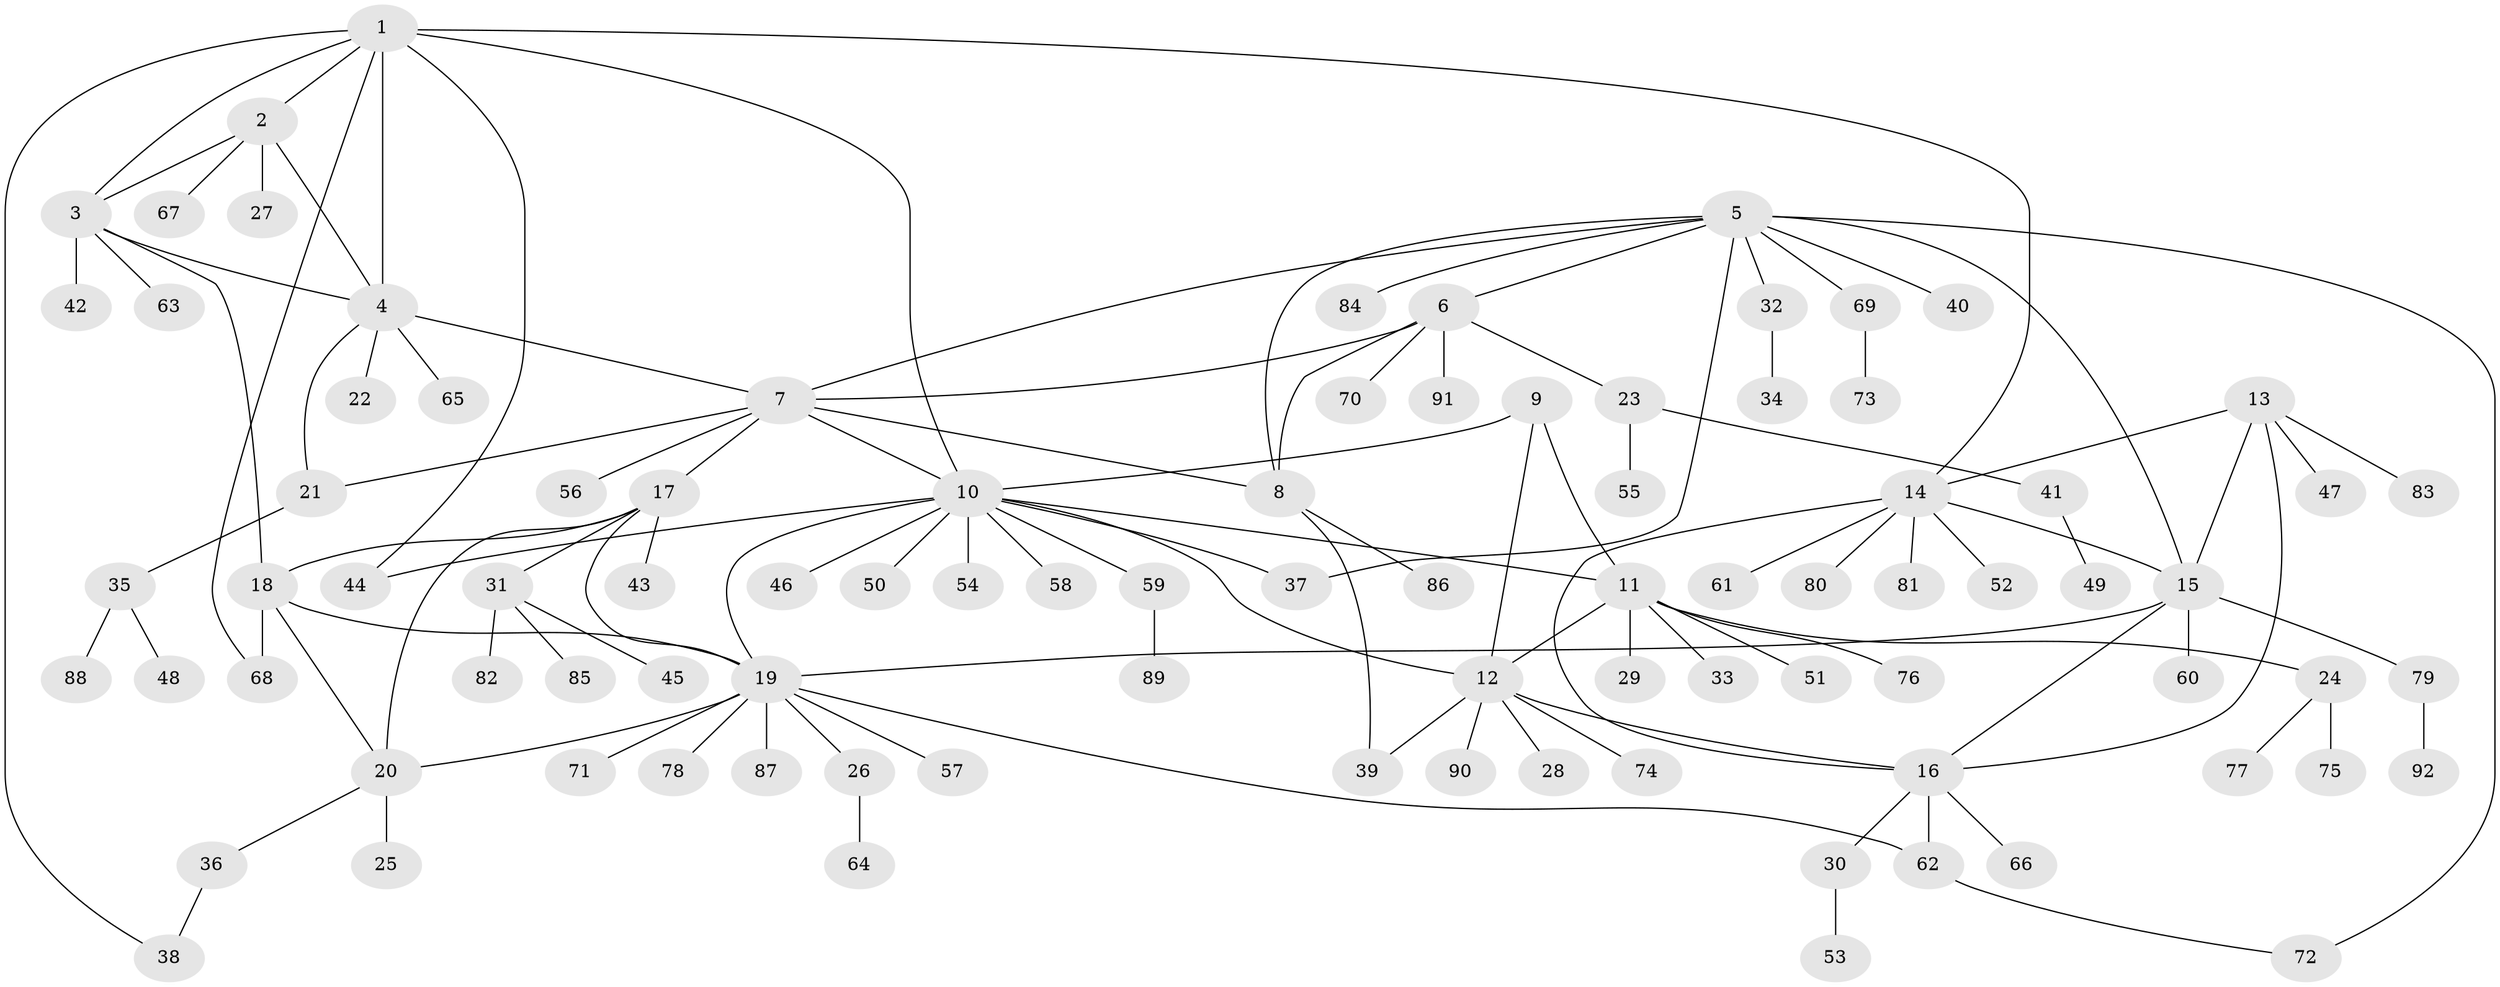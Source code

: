 // Generated by graph-tools (version 1.1) at 2025/11/02/27/25 16:11:35]
// undirected, 92 vertices, 120 edges
graph export_dot {
graph [start="1"]
  node [color=gray90,style=filled];
  1;
  2;
  3;
  4;
  5;
  6;
  7;
  8;
  9;
  10;
  11;
  12;
  13;
  14;
  15;
  16;
  17;
  18;
  19;
  20;
  21;
  22;
  23;
  24;
  25;
  26;
  27;
  28;
  29;
  30;
  31;
  32;
  33;
  34;
  35;
  36;
  37;
  38;
  39;
  40;
  41;
  42;
  43;
  44;
  45;
  46;
  47;
  48;
  49;
  50;
  51;
  52;
  53;
  54;
  55;
  56;
  57;
  58;
  59;
  60;
  61;
  62;
  63;
  64;
  65;
  66;
  67;
  68;
  69;
  70;
  71;
  72;
  73;
  74;
  75;
  76;
  77;
  78;
  79;
  80;
  81;
  82;
  83;
  84;
  85;
  86;
  87;
  88;
  89;
  90;
  91;
  92;
  1 -- 2;
  1 -- 3;
  1 -- 4;
  1 -- 10;
  1 -- 14;
  1 -- 38;
  1 -- 44;
  1 -- 68;
  2 -- 3;
  2 -- 4;
  2 -- 27;
  2 -- 67;
  3 -- 4;
  3 -- 18;
  3 -- 42;
  3 -- 63;
  4 -- 7;
  4 -- 21;
  4 -- 22;
  4 -- 65;
  5 -- 6;
  5 -- 7;
  5 -- 8;
  5 -- 15;
  5 -- 32;
  5 -- 37;
  5 -- 40;
  5 -- 69;
  5 -- 72;
  5 -- 84;
  6 -- 7;
  6 -- 8;
  6 -- 23;
  6 -- 70;
  6 -- 91;
  7 -- 8;
  7 -- 10;
  7 -- 17;
  7 -- 21;
  7 -- 56;
  8 -- 39;
  8 -- 86;
  9 -- 10;
  9 -- 11;
  9 -- 12;
  10 -- 11;
  10 -- 12;
  10 -- 19;
  10 -- 37;
  10 -- 44;
  10 -- 46;
  10 -- 50;
  10 -- 54;
  10 -- 58;
  10 -- 59;
  11 -- 12;
  11 -- 24;
  11 -- 29;
  11 -- 33;
  11 -- 51;
  11 -- 76;
  12 -- 16;
  12 -- 28;
  12 -- 39;
  12 -- 74;
  12 -- 90;
  13 -- 14;
  13 -- 15;
  13 -- 16;
  13 -- 47;
  13 -- 83;
  14 -- 15;
  14 -- 16;
  14 -- 52;
  14 -- 61;
  14 -- 80;
  14 -- 81;
  15 -- 16;
  15 -- 19;
  15 -- 60;
  15 -- 79;
  16 -- 30;
  16 -- 62;
  16 -- 66;
  17 -- 18;
  17 -- 19;
  17 -- 20;
  17 -- 31;
  17 -- 43;
  18 -- 19;
  18 -- 20;
  18 -- 68;
  19 -- 20;
  19 -- 26;
  19 -- 57;
  19 -- 62;
  19 -- 71;
  19 -- 78;
  19 -- 87;
  20 -- 25;
  20 -- 36;
  21 -- 35;
  23 -- 41;
  23 -- 55;
  24 -- 75;
  24 -- 77;
  26 -- 64;
  30 -- 53;
  31 -- 45;
  31 -- 82;
  31 -- 85;
  32 -- 34;
  35 -- 48;
  35 -- 88;
  36 -- 38;
  41 -- 49;
  59 -- 89;
  62 -- 72;
  69 -- 73;
  79 -- 92;
}
